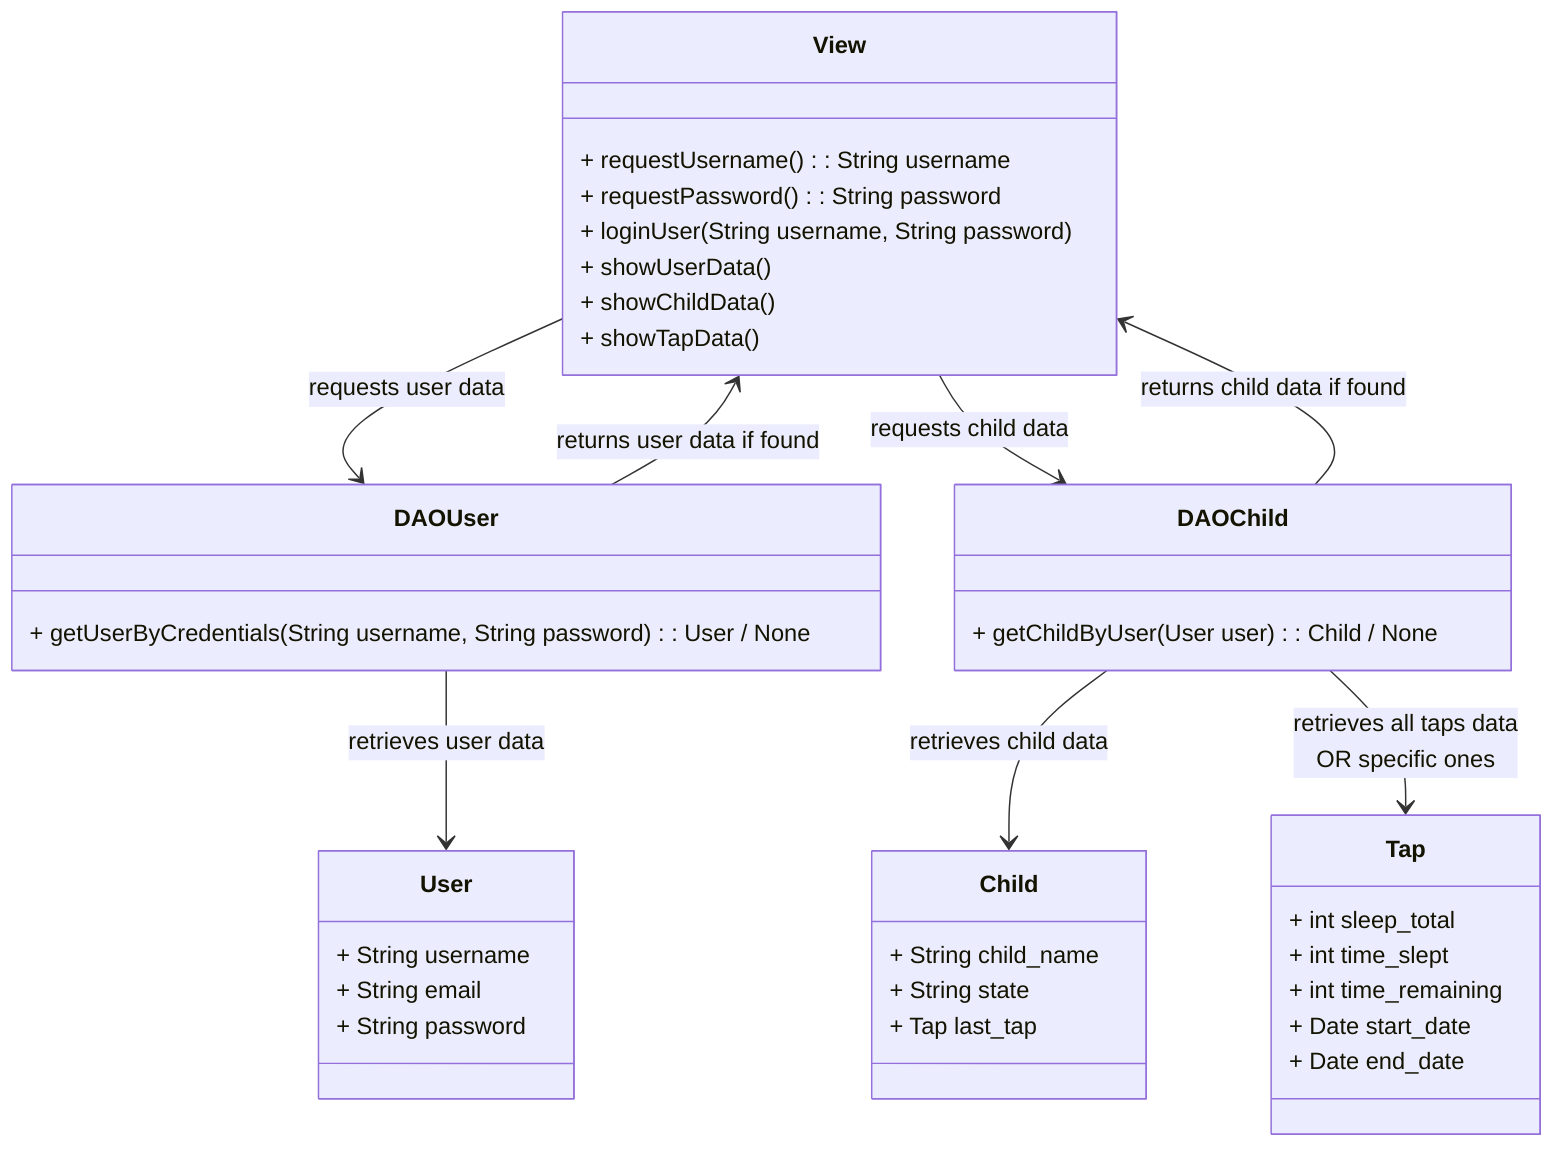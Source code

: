 classDiagram
    class View {
        + requestUsername(): String username
        + requestPassword(): String password
        + loginUser(String username, String password)
        + showUserData()
        + showChildData()
        + showTapData()
    }

    class DAOUser {
        + getUserByCredentials(String username, String password): User / None
    }

    class User {
        + String username
        + String email
        + String password
    }

    class DAOChild {
        + getChildByUser(User user): Child / None
    }

    class Child {
        + String child_name
        + String state
        + Tap last_tap
    }

    class Tap {
        + int sleep_total
        + int time_slept
        + int time_remaining
        + Date start_date
        + Date end_date
    }

    View --> DAOUser: requests user data
    DAOUser --> User: retrieves user data
    DAOUser --> View: returns user data if found
    View --> DAOChild: requests child data 
    DAOChild --> Child: retrieves child data 
    DAOChild --> View: returns child data if found
    DAOChild --> Tap: retrieves all taps data <br> OR specific ones